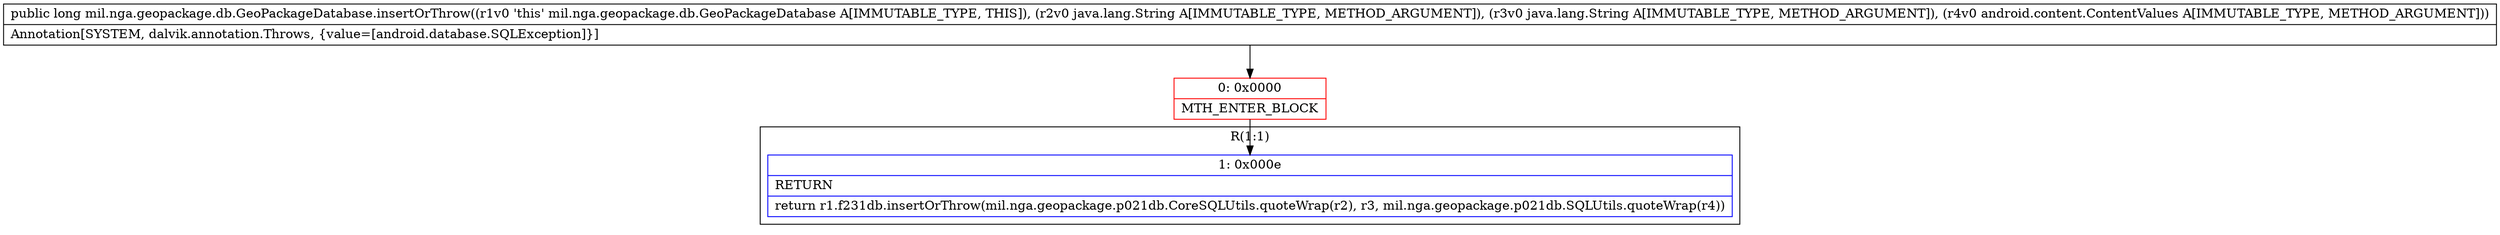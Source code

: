 digraph "CFG formil.nga.geopackage.db.GeoPackageDatabase.insertOrThrow(Ljava\/lang\/String;Ljava\/lang\/String;Landroid\/content\/ContentValues;)J" {
subgraph cluster_Region_1471860842 {
label = "R(1:1)";
node [shape=record,color=blue];
Node_1 [shape=record,label="{1\:\ 0x000e|RETURN\l|return r1.f231db.insertOrThrow(mil.nga.geopackage.p021db.CoreSQLUtils.quoteWrap(r2), r3, mil.nga.geopackage.p021db.SQLUtils.quoteWrap(r4))\l}"];
}
Node_0 [shape=record,color=red,label="{0\:\ 0x0000|MTH_ENTER_BLOCK\l}"];
MethodNode[shape=record,label="{public long mil.nga.geopackage.db.GeoPackageDatabase.insertOrThrow((r1v0 'this' mil.nga.geopackage.db.GeoPackageDatabase A[IMMUTABLE_TYPE, THIS]), (r2v0 java.lang.String A[IMMUTABLE_TYPE, METHOD_ARGUMENT]), (r3v0 java.lang.String A[IMMUTABLE_TYPE, METHOD_ARGUMENT]), (r4v0 android.content.ContentValues A[IMMUTABLE_TYPE, METHOD_ARGUMENT]))  | Annotation[SYSTEM, dalvik.annotation.Throws, \{value=[android.database.SQLException]\}]\l}"];
MethodNode -> Node_0;
Node_0 -> Node_1;
}

